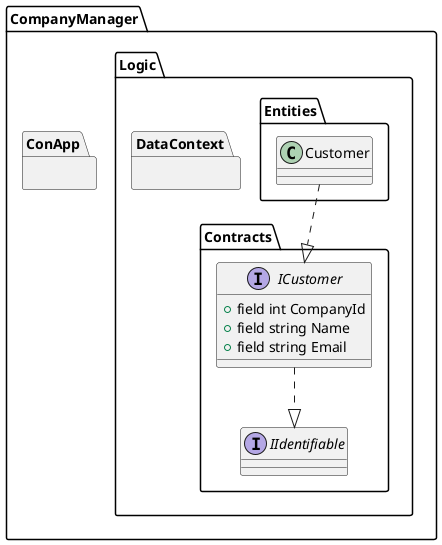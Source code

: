 @startuml
package CompanyManager.Logic.Contracts {
        interface IIdentifiable {
        }

                interface ICustomer {
                +field int CompanyId
                +field string Name
                +field string Email
        }

        ICustomer ..|> IIdentifiable
}

package CompanyManager.Logic.Entities {
        class Customer {
          }


         Customer ..|> ICustomer
}
package CompanyManager.Logic.DataContext {
}

package CompanyManager.ConApp {
}
@enduml
